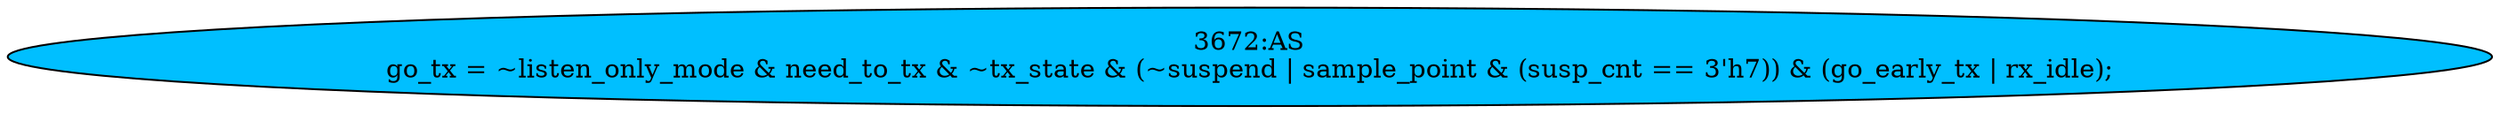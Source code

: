 strict digraph "" {
	node [label="\N"];
	"3672:AS"	 [ast="<pyverilog.vparser.ast.Assign object at 0x7f44f6b3bd10>",
		def_var="['go_tx']",
		fillcolor=deepskyblue,
		label="3672:AS
go_tx = ~listen_only_mode & need_to_tx & ~tx_state & (~suspend | sample_point & (susp_cnt == 3'h7)) & (go_early_tx | rx_\
idle);",
		statements="[]",
		style=filled,
		typ=Assign,
		use_var="['listen_only_mode', 'need_to_tx', 'tx_state', 'suspend', 'sample_point', 'susp_cnt', 'go_early_tx', 'rx_idle']"];
}
